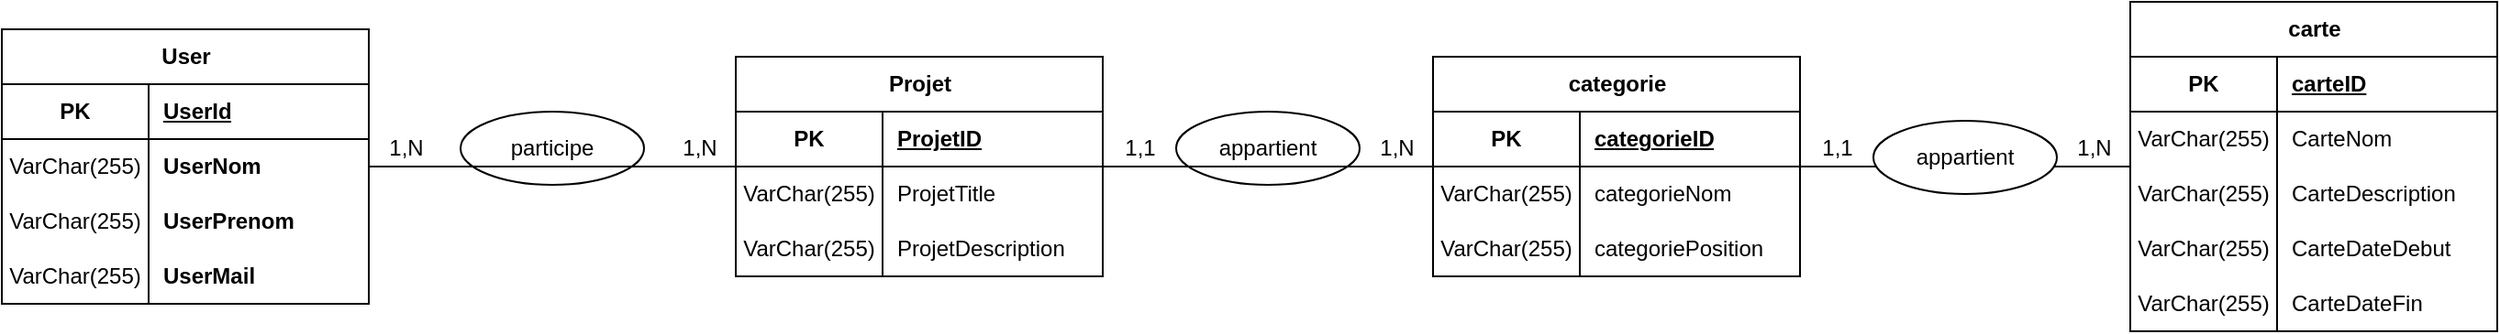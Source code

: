<mxfile version="26.0.11" pages="2">
  <diagram name="MCD" id="Y6FpusG9NkWJfy5_u3Hz">
    <mxGraphModel dx="1364" dy="704" grid="1" gridSize="10" guides="1" tooltips="1" connect="1" arrows="1" fold="1" page="1" pageScale="1" pageWidth="4681" pageHeight="3300" math="0" shadow="0">
      <root>
        <mxCell id="0" />
        <mxCell id="1" parent="0" />
        <mxCell id="7QSzBxoJpreVgZN9SylO-1" value="User" style="shape=table;startSize=30;container=1;collapsible=1;childLayout=tableLayout;fixedRows=1;rowLines=0;fontStyle=1;align=center;resizeLast=1;html=1;" parent="1" vertex="1">
          <mxGeometry x="1840" y="1395" width="200" height="150" as="geometry" />
        </mxCell>
        <mxCell id="7QSzBxoJpreVgZN9SylO-2" value="" style="shape=tableRow;horizontal=0;startSize=0;swimlaneHead=0;swimlaneBody=0;fillColor=none;collapsible=0;dropTarget=0;points=[[0,0.5],[1,0.5]];portConstraint=eastwest;top=0;left=0;right=0;bottom=1;" parent="7QSzBxoJpreVgZN9SylO-1" vertex="1">
          <mxGeometry y="30" width="200" height="30" as="geometry" />
        </mxCell>
        <mxCell id="7QSzBxoJpreVgZN9SylO-3" value="PK" style="shape=partialRectangle;connectable=0;fillColor=none;top=0;left=0;bottom=0;right=0;fontStyle=1;overflow=hidden;whiteSpace=wrap;html=1;" parent="7QSzBxoJpreVgZN9SylO-2" vertex="1">
          <mxGeometry width="80" height="30" as="geometry">
            <mxRectangle width="80" height="30" as="alternateBounds" />
          </mxGeometry>
        </mxCell>
        <mxCell id="7QSzBxoJpreVgZN9SylO-4" value="&lt;span style=&quot;text-align: center; text-wrap-mode: nowrap;&quot;&gt;UserId&lt;/span&gt;" style="shape=partialRectangle;connectable=0;fillColor=none;top=0;left=0;bottom=0;right=0;align=left;spacingLeft=6;fontStyle=5;overflow=hidden;whiteSpace=wrap;html=1;" parent="7QSzBxoJpreVgZN9SylO-2" vertex="1">
          <mxGeometry x="80" width="120" height="30" as="geometry">
            <mxRectangle width="120" height="30" as="alternateBounds" />
          </mxGeometry>
        </mxCell>
        <mxCell id="7QSzBxoJpreVgZN9SylO-5" value="" style="shape=tableRow;horizontal=0;startSize=0;swimlaneHead=0;swimlaneBody=0;fillColor=none;collapsible=0;dropTarget=0;points=[[0,0.5],[1,0.5]];portConstraint=eastwest;top=0;left=0;right=0;bottom=0;" parent="7QSzBxoJpreVgZN9SylO-1" vertex="1">
          <mxGeometry y="60" width="200" height="30" as="geometry" />
        </mxCell>
        <mxCell id="7QSzBxoJpreVgZN9SylO-6" value="VarChar(255)" style="shape=partialRectangle;connectable=0;fillColor=none;top=0;left=0;bottom=0;right=0;editable=1;overflow=hidden;whiteSpace=wrap;html=1;" parent="7QSzBxoJpreVgZN9SylO-5" vertex="1">
          <mxGeometry width="80" height="30" as="geometry">
            <mxRectangle width="80" height="30" as="alternateBounds" />
          </mxGeometry>
        </mxCell>
        <mxCell id="7QSzBxoJpreVgZN9SylO-7" value="&lt;span style=&quot;font-weight: 700; text-align: center; text-wrap-mode: nowrap;&quot;&gt;UserNom&lt;/span&gt;" style="shape=partialRectangle;connectable=0;fillColor=none;top=0;left=0;bottom=0;right=0;align=left;spacingLeft=6;overflow=hidden;whiteSpace=wrap;html=1;" parent="7QSzBxoJpreVgZN9SylO-5" vertex="1">
          <mxGeometry x="80" width="120" height="30" as="geometry">
            <mxRectangle width="120" height="30" as="alternateBounds" />
          </mxGeometry>
        </mxCell>
        <mxCell id="7QSzBxoJpreVgZN9SylO-8" value="" style="shape=tableRow;horizontal=0;startSize=0;swimlaneHead=0;swimlaneBody=0;fillColor=none;collapsible=0;dropTarget=0;points=[[0,0.5],[1,0.5]];portConstraint=eastwest;top=0;left=0;right=0;bottom=0;" parent="7QSzBxoJpreVgZN9SylO-1" vertex="1">
          <mxGeometry y="90" width="200" height="30" as="geometry" />
        </mxCell>
        <mxCell id="7QSzBxoJpreVgZN9SylO-9" value="VarChar(255)" style="shape=partialRectangle;connectable=0;fillColor=none;top=0;left=0;bottom=0;right=0;editable=1;overflow=hidden;whiteSpace=wrap;html=1;" parent="7QSzBxoJpreVgZN9SylO-8" vertex="1">
          <mxGeometry width="80" height="30" as="geometry">
            <mxRectangle width="80" height="30" as="alternateBounds" />
          </mxGeometry>
        </mxCell>
        <mxCell id="7QSzBxoJpreVgZN9SylO-10" value="&lt;span style=&quot;font-weight: 700; text-align: center; text-wrap-mode: nowrap;&quot;&gt;UserPrenom&lt;/span&gt;" style="shape=partialRectangle;connectable=0;fillColor=none;top=0;left=0;bottom=0;right=0;align=left;spacingLeft=6;overflow=hidden;whiteSpace=wrap;html=1;" parent="7QSzBxoJpreVgZN9SylO-8" vertex="1">
          <mxGeometry x="80" width="120" height="30" as="geometry">
            <mxRectangle width="120" height="30" as="alternateBounds" />
          </mxGeometry>
        </mxCell>
        <mxCell id="7QSzBxoJpreVgZN9SylO-11" value="" style="shape=tableRow;horizontal=0;startSize=0;swimlaneHead=0;swimlaneBody=0;fillColor=none;collapsible=0;dropTarget=0;points=[[0,0.5],[1,0.5]];portConstraint=eastwest;top=0;left=0;right=0;bottom=0;" parent="7QSzBxoJpreVgZN9SylO-1" vertex="1">
          <mxGeometry y="120" width="200" height="30" as="geometry" />
        </mxCell>
        <mxCell id="7QSzBxoJpreVgZN9SylO-12" value="VarChar(255)" style="shape=partialRectangle;connectable=0;fillColor=none;top=0;left=0;bottom=0;right=0;editable=1;overflow=hidden;whiteSpace=wrap;html=1;" parent="7QSzBxoJpreVgZN9SylO-11" vertex="1">
          <mxGeometry width="80" height="30" as="geometry">
            <mxRectangle width="80" height="30" as="alternateBounds" />
          </mxGeometry>
        </mxCell>
        <mxCell id="7QSzBxoJpreVgZN9SylO-13" value="&lt;span style=&quot;font-weight: 700; text-align: center; text-wrap-mode: nowrap;&quot;&gt;UserMail&lt;/span&gt;" style="shape=partialRectangle;connectable=0;fillColor=none;top=0;left=0;bottom=0;right=0;align=left;spacingLeft=6;overflow=hidden;whiteSpace=wrap;html=1;" parent="7QSzBxoJpreVgZN9SylO-11" vertex="1">
          <mxGeometry x="80" width="120" height="30" as="geometry">
            <mxRectangle width="120" height="30" as="alternateBounds" />
          </mxGeometry>
        </mxCell>
        <mxCell id="7QSzBxoJpreVgZN9SylO-14" value="Projet" style="shape=table;startSize=30;container=1;collapsible=1;childLayout=tableLayout;fixedRows=1;rowLines=0;fontStyle=1;align=center;resizeLast=1;html=1;" parent="1" vertex="1">
          <mxGeometry x="2240" y="1410" width="200" height="120" as="geometry" />
        </mxCell>
        <mxCell id="7QSzBxoJpreVgZN9SylO-15" value="" style="shape=tableRow;horizontal=0;startSize=0;swimlaneHead=0;swimlaneBody=0;fillColor=none;collapsible=0;dropTarget=0;points=[[0,0.5],[1,0.5]];portConstraint=eastwest;top=0;left=0;right=0;bottom=1;" parent="7QSzBxoJpreVgZN9SylO-14" vertex="1">
          <mxGeometry y="30" width="200" height="30" as="geometry" />
        </mxCell>
        <mxCell id="7QSzBxoJpreVgZN9SylO-16" value="PK" style="shape=partialRectangle;connectable=0;fillColor=none;top=0;left=0;bottom=0;right=0;fontStyle=1;overflow=hidden;whiteSpace=wrap;html=1;" parent="7QSzBxoJpreVgZN9SylO-15" vertex="1">
          <mxGeometry width="80" height="30" as="geometry">
            <mxRectangle width="80" height="30" as="alternateBounds" />
          </mxGeometry>
        </mxCell>
        <mxCell id="7QSzBxoJpreVgZN9SylO-17" value="&lt;span style=&quot;text-align: center; text-wrap-mode: nowrap;&quot;&gt;ProjetID&lt;/span&gt;" style="shape=partialRectangle;connectable=0;fillColor=none;top=0;left=0;bottom=0;right=0;align=left;spacingLeft=6;fontStyle=5;overflow=hidden;whiteSpace=wrap;html=1;" parent="7QSzBxoJpreVgZN9SylO-15" vertex="1">
          <mxGeometry x="80" width="120" height="30" as="geometry">
            <mxRectangle width="120" height="30" as="alternateBounds" />
          </mxGeometry>
        </mxCell>
        <mxCell id="7QSzBxoJpreVgZN9SylO-18" value="" style="shape=tableRow;horizontal=0;startSize=0;swimlaneHead=0;swimlaneBody=0;fillColor=none;collapsible=0;dropTarget=0;points=[[0,0.5],[1,0.5]];portConstraint=eastwest;top=0;left=0;right=0;bottom=0;" parent="7QSzBxoJpreVgZN9SylO-14" vertex="1">
          <mxGeometry y="60" width="200" height="30" as="geometry" />
        </mxCell>
        <mxCell id="7QSzBxoJpreVgZN9SylO-19" value="VarChar(255)" style="shape=partialRectangle;connectable=0;fillColor=none;top=0;left=0;bottom=0;right=0;editable=1;overflow=hidden;whiteSpace=wrap;html=1;" parent="7QSzBxoJpreVgZN9SylO-18" vertex="1">
          <mxGeometry width="80" height="30" as="geometry">
            <mxRectangle width="80" height="30" as="alternateBounds" />
          </mxGeometry>
        </mxCell>
        <mxCell id="7QSzBxoJpreVgZN9SylO-20" value="ProjetTitle" style="shape=partialRectangle;connectable=0;fillColor=none;top=0;left=0;bottom=0;right=0;align=left;spacingLeft=6;overflow=hidden;whiteSpace=wrap;html=1;" parent="7QSzBxoJpreVgZN9SylO-18" vertex="1">
          <mxGeometry x="80" width="120" height="30" as="geometry">
            <mxRectangle width="120" height="30" as="alternateBounds" />
          </mxGeometry>
        </mxCell>
        <mxCell id="7QSzBxoJpreVgZN9SylO-21" value="" style="shape=tableRow;horizontal=0;startSize=0;swimlaneHead=0;swimlaneBody=0;fillColor=none;collapsible=0;dropTarget=0;points=[[0,0.5],[1,0.5]];portConstraint=eastwest;top=0;left=0;right=0;bottom=0;" parent="7QSzBxoJpreVgZN9SylO-14" vertex="1">
          <mxGeometry y="90" width="200" height="30" as="geometry" />
        </mxCell>
        <mxCell id="7QSzBxoJpreVgZN9SylO-22" value="VarChar(255)" style="shape=partialRectangle;connectable=0;fillColor=none;top=0;left=0;bottom=0;right=0;editable=1;overflow=hidden;whiteSpace=wrap;html=1;" parent="7QSzBxoJpreVgZN9SylO-21" vertex="1">
          <mxGeometry width="80" height="30" as="geometry">
            <mxRectangle width="80" height="30" as="alternateBounds" />
          </mxGeometry>
        </mxCell>
        <mxCell id="7QSzBxoJpreVgZN9SylO-23" value="ProjetDescription" style="shape=partialRectangle;connectable=0;fillColor=none;top=0;left=0;bottom=0;right=0;align=left;spacingLeft=6;overflow=hidden;whiteSpace=wrap;html=1;" parent="7QSzBxoJpreVgZN9SylO-21" vertex="1">
          <mxGeometry x="80" width="120" height="30" as="geometry">
            <mxRectangle width="120" height="30" as="alternateBounds" />
          </mxGeometry>
        </mxCell>
        <mxCell id="7QSzBxoJpreVgZN9SylO-27" value="categorie" style="shape=table;startSize=30;container=1;collapsible=1;childLayout=tableLayout;fixedRows=1;rowLines=0;fontStyle=1;align=center;resizeLast=1;html=1;" parent="1" vertex="1">
          <mxGeometry x="2620" y="1410" width="200" height="120" as="geometry" />
        </mxCell>
        <mxCell id="7QSzBxoJpreVgZN9SylO-28" value="" style="shape=tableRow;horizontal=0;startSize=0;swimlaneHead=0;swimlaneBody=0;fillColor=none;collapsible=0;dropTarget=0;points=[[0,0.5],[1,0.5]];portConstraint=eastwest;top=0;left=0;right=0;bottom=1;" parent="7QSzBxoJpreVgZN9SylO-27" vertex="1">
          <mxGeometry y="30" width="200" height="30" as="geometry" />
        </mxCell>
        <mxCell id="7QSzBxoJpreVgZN9SylO-29" value="PK" style="shape=partialRectangle;connectable=0;fillColor=none;top=0;left=0;bottom=0;right=0;fontStyle=1;overflow=hidden;whiteSpace=wrap;html=1;" parent="7QSzBxoJpreVgZN9SylO-28" vertex="1">
          <mxGeometry width="80" height="30" as="geometry">
            <mxRectangle width="80" height="30" as="alternateBounds" />
          </mxGeometry>
        </mxCell>
        <mxCell id="7QSzBxoJpreVgZN9SylO-30" value="categorieID" style="shape=partialRectangle;connectable=0;fillColor=none;top=0;left=0;bottom=0;right=0;align=left;spacingLeft=6;fontStyle=5;overflow=hidden;whiteSpace=wrap;html=1;" parent="7QSzBxoJpreVgZN9SylO-28" vertex="1">
          <mxGeometry x="80" width="120" height="30" as="geometry">
            <mxRectangle width="120" height="30" as="alternateBounds" />
          </mxGeometry>
        </mxCell>
        <mxCell id="7QSzBxoJpreVgZN9SylO-31" value="" style="shape=tableRow;horizontal=0;startSize=0;swimlaneHead=0;swimlaneBody=0;fillColor=none;collapsible=0;dropTarget=0;points=[[0,0.5],[1,0.5]];portConstraint=eastwest;top=0;left=0;right=0;bottom=0;" parent="7QSzBxoJpreVgZN9SylO-27" vertex="1">
          <mxGeometry y="60" width="200" height="30" as="geometry" />
        </mxCell>
        <mxCell id="7QSzBxoJpreVgZN9SylO-32" value="VarChar(255)" style="shape=partialRectangle;connectable=0;fillColor=none;top=0;left=0;bottom=0;right=0;editable=1;overflow=hidden;whiteSpace=wrap;html=1;" parent="7QSzBxoJpreVgZN9SylO-31" vertex="1">
          <mxGeometry width="80" height="30" as="geometry">
            <mxRectangle width="80" height="30" as="alternateBounds" />
          </mxGeometry>
        </mxCell>
        <mxCell id="7QSzBxoJpreVgZN9SylO-33" value="categorieNom" style="shape=partialRectangle;connectable=0;fillColor=none;top=0;left=0;bottom=0;right=0;align=left;spacingLeft=6;overflow=hidden;whiteSpace=wrap;html=1;" parent="7QSzBxoJpreVgZN9SylO-31" vertex="1">
          <mxGeometry x="80" width="120" height="30" as="geometry">
            <mxRectangle width="120" height="30" as="alternateBounds" />
          </mxGeometry>
        </mxCell>
        <mxCell id="7QSzBxoJpreVgZN9SylO-34" value="" style="shape=tableRow;horizontal=0;startSize=0;swimlaneHead=0;swimlaneBody=0;fillColor=none;collapsible=0;dropTarget=0;points=[[0,0.5],[1,0.5]];portConstraint=eastwest;top=0;left=0;right=0;bottom=0;" parent="7QSzBxoJpreVgZN9SylO-27" vertex="1">
          <mxGeometry y="90" width="200" height="30" as="geometry" />
        </mxCell>
        <mxCell id="7QSzBxoJpreVgZN9SylO-35" value="VarChar(255)" style="shape=partialRectangle;connectable=0;fillColor=none;top=0;left=0;bottom=0;right=0;editable=1;overflow=hidden;whiteSpace=wrap;html=1;" parent="7QSzBxoJpreVgZN9SylO-34" vertex="1">
          <mxGeometry width="80" height="30" as="geometry">
            <mxRectangle width="80" height="30" as="alternateBounds" />
          </mxGeometry>
        </mxCell>
        <mxCell id="7QSzBxoJpreVgZN9SylO-36" value="categoriePosition" style="shape=partialRectangle;connectable=0;fillColor=none;top=0;left=0;bottom=0;right=0;align=left;spacingLeft=6;overflow=hidden;whiteSpace=wrap;html=1;" parent="7QSzBxoJpreVgZN9SylO-34" vertex="1">
          <mxGeometry x="80" width="120" height="30" as="geometry">
            <mxRectangle width="120" height="30" as="alternateBounds" />
          </mxGeometry>
        </mxCell>
        <mxCell id="7QSzBxoJpreVgZN9SylO-40" value="carte" style="shape=table;startSize=30;container=1;collapsible=1;childLayout=tableLayout;fixedRows=1;rowLines=0;fontStyle=1;align=center;resizeLast=1;html=1;" parent="1" vertex="1">
          <mxGeometry x="3000" y="1380" width="200" height="180" as="geometry" />
        </mxCell>
        <mxCell id="7QSzBxoJpreVgZN9SylO-41" value="" style="shape=tableRow;horizontal=0;startSize=0;swimlaneHead=0;swimlaneBody=0;fillColor=none;collapsible=0;dropTarget=0;points=[[0,0.5],[1,0.5]];portConstraint=eastwest;top=0;left=0;right=0;bottom=1;" parent="7QSzBxoJpreVgZN9SylO-40" vertex="1">
          <mxGeometry y="30" width="200" height="30" as="geometry" />
        </mxCell>
        <mxCell id="7QSzBxoJpreVgZN9SylO-42" value="PK" style="shape=partialRectangle;connectable=0;fillColor=none;top=0;left=0;bottom=0;right=0;fontStyle=1;overflow=hidden;whiteSpace=wrap;html=1;" parent="7QSzBxoJpreVgZN9SylO-41" vertex="1">
          <mxGeometry width="80" height="30" as="geometry">
            <mxRectangle width="80" height="30" as="alternateBounds" />
          </mxGeometry>
        </mxCell>
        <mxCell id="7QSzBxoJpreVgZN9SylO-43" value="carteID" style="shape=partialRectangle;connectable=0;fillColor=none;top=0;left=0;bottom=0;right=0;align=left;spacingLeft=6;fontStyle=5;overflow=hidden;whiteSpace=wrap;html=1;" parent="7QSzBxoJpreVgZN9SylO-41" vertex="1">
          <mxGeometry x="80" width="120" height="30" as="geometry">
            <mxRectangle width="120" height="30" as="alternateBounds" />
          </mxGeometry>
        </mxCell>
        <mxCell id="7QSzBxoJpreVgZN9SylO-44" value="" style="shape=tableRow;horizontal=0;startSize=0;swimlaneHead=0;swimlaneBody=0;fillColor=none;collapsible=0;dropTarget=0;points=[[0,0.5],[1,0.5]];portConstraint=eastwest;top=0;left=0;right=0;bottom=0;" parent="7QSzBxoJpreVgZN9SylO-40" vertex="1">
          <mxGeometry y="60" width="200" height="30" as="geometry" />
        </mxCell>
        <mxCell id="7QSzBxoJpreVgZN9SylO-45" value="VarChar(255)" style="shape=partialRectangle;connectable=0;fillColor=none;top=0;left=0;bottom=0;right=0;editable=1;overflow=hidden;whiteSpace=wrap;html=1;" parent="7QSzBxoJpreVgZN9SylO-44" vertex="1">
          <mxGeometry width="80" height="30" as="geometry">
            <mxRectangle width="80" height="30" as="alternateBounds" />
          </mxGeometry>
        </mxCell>
        <mxCell id="7QSzBxoJpreVgZN9SylO-46" value="CarteNom" style="shape=partialRectangle;connectable=0;fillColor=none;top=0;left=0;bottom=0;right=0;align=left;spacingLeft=6;overflow=hidden;whiteSpace=wrap;html=1;" parent="7QSzBxoJpreVgZN9SylO-44" vertex="1">
          <mxGeometry x="80" width="120" height="30" as="geometry">
            <mxRectangle width="120" height="30" as="alternateBounds" />
          </mxGeometry>
        </mxCell>
        <mxCell id="7QSzBxoJpreVgZN9SylO-47" value="" style="shape=tableRow;horizontal=0;startSize=0;swimlaneHead=0;swimlaneBody=0;fillColor=none;collapsible=0;dropTarget=0;points=[[0,0.5],[1,0.5]];portConstraint=eastwest;top=0;left=0;right=0;bottom=0;" parent="7QSzBxoJpreVgZN9SylO-40" vertex="1">
          <mxGeometry y="90" width="200" height="30" as="geometry" />
        </mxCell>
        <mxCell id="7QSzBxoJpreVgZN9SylO-48" value="VarChar(255)" style="shape=partialRectangle;connectable=0;fillColor=none;top=0;left=0;bottom=0;right=0;editable=1;overflow=hidden;whiteSpace=wrap;html=1;" parent="7QSzBxoJpreVgZN9SylO-47" vertex="1">
          <mxGeometry width="80" height="30" as="geometry">
            <mxRectangle width="80" height="30" as="alternateBounds" />
          </mxGeometry>
        </mxCell>
        <mxCell id="7QSzBxoJpreVgZN9SylO-49" value="CarteDescription" style="shape=partialRectangle;connectable=0;fillColor=none;top=0;left=0;bottom=0;right=0;align=left;spacingLeft=6;overflow=hidden;whiteSpace=wrap;html=1;" parent="7QSzBxoJpreVgZN9SylO-47" vertex="1">
          <mxGeometry x="80" width="120" height="30" as="geometry">
            <mxRectangle width="120" height="30" as="alternateBounds" />
          </mxGeometry>
        </mxCell>
        <mxCell id="7QSzBxoJpreVgZN9SylO-50" value="" style="shape=tableRow;horizontal=0;startSize=0;swimlaneHead=0;swimlaneBody=0;fillColor=none;collapsible=0;dropTarget=0;points=[[0,0.5],[1,0.5]];portConstraint=eastwest;top=0;left=0;right=0;bottom=0;" parent="7QSzBxoJpreVgZN9SylO-40" vertex="1">
          <mxGeometry y="120" width="200" height="30" as="geometry" />
        </mxCell>
        <mxCell id="7QSzBxoJpreVgZN9SylO-51" value="VarChar(255)" style="shape=partialRectangle;connectable=0;fillColor=none;top=0;left=0;bottom=0;right=0;editable=1;overflow=hidden;whiteSpace=wrap;html=1;" parent="7QSzBxoJpreVgZN9SylO-50" vertex="1">
          <mxGeometry width="80" height="30" as="geometry">
            <mxRectangle width="80" height="30" as="alternateBounds" />
          </mxGeometry>
        </mxCell>
        <mxCell id="7QSzBxoJpreVgZN9SylO-52" value="CarteDateDebut" style="shape=partialRectangle;connectable=0;fillColor=none;top=0;left=0;bottom=0;right=0;align=left;spacingLeft=6;overflow=hidden;whiteSpace=wrap;html=1;" parent="7QSzBxoJpreVgZN9SylO-50" vertex="1">
          <mxGeometry x="80" width="120" height="30" as="geometry">
            <mxRectangle width="120" height="30" as="alternateBounds" />
          </mxGeometry>
        </mxCell>
        <mxCell id="iRo3PAGZ27JLNI1NmOH8-9" style="shape=tableRow;horizontal=0;startSize=0;swimlaneHead=0;swimlaneBody=0;fillColor=none;collapsible=0;dropTarget=0;points=[[0,0.5],[1,0.5]];portConstraint=eastwest;top=0;left=0;right=0;bottom=0;" vertex="1" parent="7QSzBxoJpreVgZN9SylO-40">
          <mxGeometry y="150" width="200" height="30" as="geometry" />
        </mxCell>
        <mxCell id="iRo3PAGZ27JLNI1NmOH8-10" value="VarChar(255)" style="shape=partialRectangle;connectable=0;fillColor=none;top=0;left=0;bottom=0;right=0;editable=1;overflow=hidden;whiteSpace=wrap;html=1;" vertex="1" parent="iRo3PAGZ27JLNI1NmOH8-9">
          <mxGeometry width="80" height="30" as="geometry">
            <mxRectangle width="80" height="30" as="alternateBounds" />
          </mxGeometry>
        </mxCell>
        <mxCell id="iRo3PAGZ27JLNI1NmOH8-11" value="CarteDateFin" style="shape=partialRectangle;connectable=0;fillColor=none;top=0;left=0;bottom=0;right=0;align=left;spacingLeft=6;overflow=hidden;whiteSpace=wrap;html=1;" vertex="1" parent="iRo3PAGZ27JLNI1NmOH8-9">
          <mxGeometry x="80" width="120" height="30" as="geometry">
            <mxRectangle width="120" height="30" as="alternateBounds" />
          </mxGeometry>
        </mxCell>
        <mxCell id="7QSzBxoJpreVgZN9SylO-54" value="participe" style="ellipse;whiteSpace=wrap;html=1;align=center;" parent="1" vertex="1">
          <mxGeometry x="2090" y="1440" width="100" height="40" as="geometry" />
        </mxCell>
        <mxCell id="7QSzBxoJpreVgZN9SylO-70" value="" style="endArrow=none;html=1;rounded=0;" parent="1" source="7QSzBxoJpreVgZN9SylO-1" target="7QSzBxoJpreVgZN9SylO-14" edge="1">
          <mxGeometry relative="1" as="geometry">
            <mxPoint x="1970" y="1665" as="sourcePoint" />
            <mxPoint x="2130" y="1665" as="targetPoint" />
          </mxGeometry>
        </mxCell>
        <mxCell id="7QSzBxoJpreVgZN9SylO-71" value="1,N" style="text;html=1;align=center;verticalAlign=middle;resizable=0;points=[];autosize=1;strokeColor=none;fillColor=none;" parent="1" vertex="1">
          <mxGeometry x="2040" y="1445" width="40" height="30" as="geometry" />
        </mxCell>
        <mxCell id="7QSzBxoJpreVgZN9SylO-72" value="1,N" style="text;html=1;align=center;verticalAlign=middle;resizable=0;points=[];autosize=1;strokeColor=none;fillColor=none;" parent="1" vertex="1">
          <mxGeometry x="2200" y="1445" width="40" height="30" as="geometry" />
        </mxCell>
        <mxCell id="iRo3PAGZ27JLNI1NmOH8-2" value="appartient" style="ellipse;whiteSpace=wrap;html=1;align=center;" vertex="1" parent="1">
          <mxGeometry x="2480" y="1440" width="100" height="40" as="geometry" />
        </mxCell>
        <mxCell id="iRo3PAGZ27JLNI1NmOH8-3" value="" style="endArrow=none;html=1;rounded=0;" edge="1" parent="1" source="7QSzBxoJpreVgZN9SylO-14" target="7QSzBxoJpreVgZN9SylO-27">
          <mxGeometry width="50" height="50" relative="1" as="geometry">
            <mxPoint x="2550" y="1685" as="sourcePoint" />
            <mxPoint x="2600" y="1635" as="targetPoint" />
          </mxGeometry>
        </mxCell>
        <mxCell id="iRo3PAGZ27JLNI1NmOH8-4" value="1,N" style="text;html=1;align=center;verticalAlign=middle;resizable=0;points=[];autosize=1;strokeColor=none;fillColor=none;" vertex="1" parent="1">
          <mxGeometry x="2580" y="1445" width="40" height="30" as="geometry" />
        </mxCell>
        <mxCell id="iRo3PAGZ27JLNI1NmOH8-5" value="1,1" style="text;html=1;align=center;verticalAlign=middle;resizable=0;points=[];autosize=1;strokeColor=none;fillColor=none;" vertex="1" parent="1">
          <mxGeometry x="2440" y="1445" width="40" height="30" as="geometry" />
        </mxCell>
        <mxCell id="iRo3PAGZ27JLNI1NmOH8-8" value="" style="endArrow=none;html=1;rounded=0;" edge="1" parent="1" source="7QSzBxoJpreVgZN9SylO-27" target="7QSzBxoJpreVgZN9SylO-40">
          <mxGeometry width="50" height="50" relative="1" as="geometry">
            <mxPoint x="2850" y="1635" as="sourcePoint" />
            <mxPoint x="2900" y="1585" as="targetPoint" />
          </mxGeometry>
        </mxCell>
        <mxCell id="iRo3PAGZ27JLNI1NmOH8-12" value="appartient" style="ellipse;whiteSpace=wrap;html=1;align=center;" vertex="1" parent="1">
          <mxGeometry x="2860" y="1445" width="100" height="40" as="geometry" />
        </mxCell>
        <mxCell id="iRo3PAGZ27JLNI1NmOH8-13" value="1,1" style="text;html=1;align=center;verticalAlign=middle;resizable=0;points=[];autosize=1;strokeColor=none;fillColor=none;" vertex="1" parent="1">
          <mxGeometry x="2820" y="1445" width="40" height="30" as="geometry" />
        </mxCell>
        <mxCell id="iRo3PAGZ27JLNI1NmOH8-14" value="1,N" style="text;html=1;align=center;verticalAlign=middle;resizable=0;points=[];autosize=1;strokeColor=none;fillColor=none;" vertex="1" parent="1">
          <mxGeometry x="2960" y="1445" width="40" height="30" as="geometry" />
        </mxCell>
      </root>
    </mxGraphModel>
  </diagram>
  <diagram id="bx9E8NlpnvOznUbq6LKK" name="MLD">
    <mxGraphModel dx="1672" dy="739" grid="1" gridSize="10" guides="1" tooltips="1" connect="1" arrows="1" fold="1" page="1" pageScale="1" pageWidth="4681" pageHeight="3300" math="0" shadow="0">
      <root>
        <mxCell id="0" />
        <mxCell id="1" parent="0" />
        <mxCell id="5PwexI7CgOFiZTdiptOf-1" value="User" style="shape=table;startSize=30;container=1;collapsible=1;childLayout=tableLayout;fixedRows=1;rowLines=0;fontStyle=1;align=center;resizeLast=1;html=1;" vertex="1" parent="1">
          <mxGeometry x="1840" y="1395" width="200" height="150" as="geometry" />
        </mxCell>
        <mxCell id="5PwexI7CgOFiZTdiptOf-2" value="" style="shape=tableRow;horizontal=0;startSize=0;swimlaneHead=0;swimlaneBody=0;fillColor=none;collapsible=0;dropTarget=0;points=[[0,0.5],[1,0.5]];portConstraint=eastwest;top=0;left=0;right=0;bottom=1;" vertex="1" parent="5PwexI7CgOFiZTdiptOf-1">
          <mxGeometry y="30" width="200" height="30" as="geometry" />
        </mxCell>
        <mxCell id="5PwexI7CgOFiZTdiptOf-3" value="PK" style="shape=partialRectangle;connectable=0;fillColor=none;top=0;left=0;bottom=0;right=0;fontStyle=1;overflow=hidden;whiteSpace=wrap;html=1;" vertex="1" parent="5PwexI7CgOFiZTdiptOf-2">
          <mxGeometry width="80" height="30" as="geometry">
            <mxRectangle width="80" height="30" as="alternateBounds" />
          </mxGeometry>
        </mxCell>
        <mxCell id="5PwexI7CgOFiZTdiptOf-4" value="&lt;span style=&quot;text-align: center; text-wrap-mode: nowrap;&quot;&gt;UserId&lt;/span&gt;" style="shape=partialRectangle;connectable=0;fillColor=none;top=0;left=0;bottom=0;right=0;align=left;spacingLeft=6;fontStyle=5;overflow=hidden;whiteSpace=wrap;html=1;" vertex="1" parent="5PwexI7CgOFiZTdiptOf-2">
          <mxGeometry x="80" width="120" height="30" as="geometry">
            <mxRectangle width="120" height="30" as="alternateBounds" />
          </mxGeometry>
        </mxCell>
        <mxCell id="5PwexI7CgOFiZTdiptOf-5" value="" style="shape=tableRow;horizontal=0;startSize=0;swimlaneHead=0;swimlaneBody=0;fillColor=none;collapsible=0;dropTarget=0;points=[[0,0.5],[1,0.5]];portConstraint=eastwest;top=0;left=0;right=0;bottom=0;" vertex="1" parent="5PwexI7CgOFiZTdiptOf-1">
          <mxGeometry y="60" width="200" height="30" as="geometry" />
        </mxCell>
        <mxCell id="5PwexI7CgOFiZTdiptOf-6" value="VarChar(255)" style="shape=partialRectangle;connectable=0;fillColor=none;top=0;left=0;bottom=0;right=0;editable=1;overflow=hidden;whiteSpace=wrap;html=1;" vertex="1" parent="5PwexI7CgOFiZTdiptOf-5">
          <mxGeometry width="80" height="30" as="geometry">
            <mxRectangle width="80" height="30" as="alternateBounds" />
          </mxGeometry>
        </mxCell>
        <mxCell id="5PwexI7CgOFiZTdiptOf-7" value="&lt;span style=&quot;font-weight: 700; text-align: center; text-wrap-mode: nowrap;&quot;&gt;UserNom&lt;/span&gt;" style="shape=partialRectangle;connectable=0;fillColor=none;top=0;left=0;bottom=0;right=0;align=left;spacingLeft=6;overflow=hidden;whiteSpace=wrap;html=1;" vertex="1" parent="5PwexI7CgOFiZTdiptOf-5">
          <mxGeometry x="80" width="120" height="30" as="geometry">
            <mxRectangle width="120" height="30" as="alternateBounds" />
          </mxGeometry>
        </mxCell>
        <mxCell id="5PwexI7CgOFiZTdiptOf-8" value="" style="shape=tableRow;horizontal=0;startSize=0;swimlaneHead=0;swimlaneBody=0;fillColor=none;collapsible=0;dropTarget=0;points=[[0,0.5],[1,0.5]];portConstraint=eastwest;top=0;left=0;right=0;bottom=0;" vertex="1" parent="5PwexI7CgOFiZTdiptOf-1">
          <mxGeometry y="90" width="200" height="30" as="geometry" />
        </mxCell>
        <mxCell id="5PwexI7CgOFiZTdiptOf-9" value="VarChar(255)" style="shape=partialRectangle;connectable=0;fillColor=none;top=0;left=0;bottom=0;right=0;editable=1;overflow=hidden;whiteSpace=wrap;html=1;" vertex="1" parent="5PwexI7CgOFiZTdiptOf-8">
          <mxGeometry width="80" height="30" as="geometry">
            <mxRectangle width="80" height="30" as="alternateBounds" />
          </mxGeometry>
        </mxCell>
        <mxCell id="5PwexI7CgOFiZTdiptOf-10" value="&lt;span style=&quot;font-weight: 700; text-align: center; text-wrap-mode: nowrap;&quot;&gt;UserPrenom&lt;/span&gt;" style="shape=partialRectangle;connectable=0;fillColor=none;top=0;left=0;bottom=0;right=0;align=left;spacingLeft=6;overflow=hidden;whiteSpace=wrap;html=1;" vertex="1" parent="5PwexI7CgOFiZTdiptOf-8">
          <mxGeometry x="80" width="120" height="30" as="geometry">
            <mxRectangle width="120" height="30" as="alternateBounds" />
          </mxGeometry>
        </mxCell>
        <mxCell id="5PwexI7CgOFiZTdiptOf-11" value="" style="shape=tableRow;horizontal=0;startSize=0;swimlaneHead=0;swimlaneBody=0;fillColor=none;collapsible=0;dropTarget=0;points=[[0,0.5],[1,0.5]];portConstraint=eastwest;top=0;left=0;right=0;bottom=0;" vertex="1" parent="5PwexI7CgOFiZTdiptOf-1">
          <mxGeometry y="120" width="200" height="30" as="geometry" />
        </mxCell>
        <mxCell id="5PwexI7CgOFiZTdiptOf-12" value="VarChar(255)" style="shape=partialRectangle;connectable=0;fillColor=none;top=0;left=0;bottom=0;right=0;editable=1;overflow=hidden;whiteSpace=wrap;html=1;" vertex="1" parent="5PwexI7CgOFiZTdiptOf-11">
          <mxGeometry width="80" height="30" as="geometry">
            <mxRectangle width="80" height="30" as="alternateBounds" />
          </mxGeometry>
        </mxCell>
        <mxCell id="5PwexI7CgOFiZTdiptOf-13" value="&lt;span style=&quot;font-weight: 700; text-align: center; text-wrap-mode: nowrap;&quot;&gt;UserMail&lt;/span&gt;" style="shape=partialRectangle;connectable=0;fillColor=none;top=0;left=0;bottom=0;right=0;align=left;spacingLeft=6;overflow=hidden;whiteSpace=wrap;html=1;" vertex="1" parent="5PwexI7CgOFiZTdiptOf-11">
          <mxGeometry x="80" width="120" height="30" as="geometry">
            <mxRectangle width="120" height="30" as="alternateBounds" />
          </mxGeometry>
        </mxCell>
        <mxCell id="5PwexI7CgOFiZTdiptOf-14" value="Projet" style="shape=table;startSize=30;container=1;collapsible=1;childLayout=tableLayout;fixedRows=1;rowLines=0;fontStyle=1;align=center;resizeLast=1;html=1;" vertex="1" parent="1">
          <mxGeometry x="2240" y="1410" width="200" height="120" as="geometry" />
        </mxCell>
        <mxCell id="5PwexI7CgOFiZTdiptOf-15" value="" style="shape=tableRow;horizontal=0;startSize=0;swimlaneHead=0;swimlaneBody=0;fillColor=none;collapsible=0;dropTarget=0;points=[[0,0.5],[1,0.5]];portConstraint=eastwest;top=0;left=0;right=0;bottom=1;" vertex="1" parent="5PwexI7CgOFiZTdiptOf-14">
          <mxGeometry y="30" width="200" height="30" as="geometry" />
        </mxCell>
        <mxCell id="5PwexI7CgOFiZTdiptOf-16" value="PK" style="shape=partialRectangle;connectable=0;fillColor=none;top=0;left=0;bottom=0;right=0;fontStyle=1;overflow=hidden;whiteSpace=wrap;html=1;" vertex="1" parent="5PwexI7CgOFiZTdiptOf-15">
          <mxGeometry width="80" height="30" as="geometry">
            <mxRectangle width="80" height="30" as="alternateBounds" />
          </mxGeometry>
        </mxCell>
        <mxCell id="5PwexI7CgOFiZTdiptOf-17" value="&lt;span style=&quot;text-align: center; text-wrap-mode: nowrap;&quot;&gt;ProjetID&lt;/span&gt;" style="shape=partialRectangle;connectable=0;fillColor=none;top=0;left=0;bottom=0;right=0;align=left;spacingLeft=6;fontStyle=5;overflow=hidden;whiteSpace=wrap;html=1;" vertex="1" parent="5PwexI7CgOFiZTdiptOf-15">
          <mxGeometry x="80" width="120" height="30" as="geometry">
            <mxRectangle width="120" height="30" as="alternateBounds" />
          </mxGeometry>
        </mxCell>
        <mxCell id="5PwexI7CgOFiZTdiptOf-18" value="" style="shape=tableRow;horizontal=0;startSize=0;swimlaneHead=0;swimlaneBody=0;fillColor=none;collapsible=0;dropTarget=0;points=[[0,0.5],[1,0.5]];portConstraint=eastwest;top=0;left=0;right=0;bottom=0;" vertex="1" parent="5PwexI7CgOFiZTdiptOf-14">
          <mxGeometry y="60" width="200" height="30" as="geometry" />
        </mxCell>
        <mxCell id="5PwexI7CgOFiZTdiptOf-19" value="VarChar(255)" style="shape=partialRectangle;connectable=0;fillColor=none;top=0;left=0;bottom=0;right=0;editable=1;overflow=hidden;whiteSpace=wrap;html=1;" vertex="1" parent="5PwexI7CgOFiZTdiptOf-18">
          <mxGeometry width="80" height="30" as="geometry">
            <mxRectangle width="80" height="30" as="alternateBounds" />
          </mxGeometry>
        </mxCell>
        <mxCell id="5PwexI7CgOFiZTdiptOf-20" value="ProjetTitle" style="shape=partialRectangle;connectable=0;fillColor=none;top=0;left=0;bottom=0;right=0;align=left;spacingLeft=6;overflow=hidden;whiteSpace=wrap;html=1;" vertex="1" parent="5PwexI7CgOFiZTdiptOf-18">
          <mxGeometry x="80" width="120" height="30" as="geometry">
            <mxRectangle width="120" height="30" as="alternateBounds" />
          </mxGeometry>
        </mxCell>
        <mxCell id="5PwexI7CgOFiZTdiptOf-21" value="" style="shape=tableRow;horizontal=0;startSize=0;swimlaneHead=0;swimlaneBody=0;fillColor=none;collapsible=0;dropTarget=0;points=[[0,0.5],[1,0.5]];portConstraint=eastwest;top=0;left=0;right=0;bottom=0;" vertex="1" parent="5PwexI7CgOFiZTdiptOf-14">
          <mxGeometry y="90" width="200" height="30" as="geometry" />
        </mxCell>
        <mxCell id="5PwexI7CgOFiZTdiptOf-22" value="VarChar(255)" style="shape=partialRectangle;connectable=0;fillColor=none;top=0;left=0;bottom=0;right=0;editable=1;overflow=hidden;whiteSpace=wrap;html=1;" vertex="1" parent="5PwexI7CgOFiZTdiptOf-21">
          <mxGeometry width="80" height="30" as="geometry">
            <mxRectangle width="80" height="30" as="alternateBounds" />
          </mxGeometry>
        </mxCell>
        <mxCell id="5PwexI7CgOFiZTdiptOf-23" value="ProjetDescription" style="shape=partialRectangle;connectable=0;fillColor=none;top=0;left=0;bottom=0;right=0;align=left;spacingLeft=6;overflow=hidden;whiteSpace=wrap;html=1;" vertex="1" parent="5PwexI7CgOFiZTdiptOf-21">
          <mxGeometry x="80" width="120" height="30" as="geometry">
            <mxRectangle width="120" height="30" as="alternateBounds" />
          </mxGeometry>
        </mxCell>
        <mxCell id="5PwexI7CgOFiZTdiptOf-24" value="categorie" style="shape=table;startSize=30;container=1;collapsible=1;childLayout=tableLayout;fixedRows=1;rowLines=0;fontStyle=1;align=center;resizeLast=1;html=1;" vertex="1" parent="1">
          <mxGeometry x="2620" y="1410" width="200" height="120" as="geometry" />
        </mxCell>
        <mxCell id="5PwexI7CgOFiZTdiptOf-25" value="" style="shape=tableRow;horizontal=0;startSize=0;swimlaneHead=0;swimlaneBody=0;fillColor=none;collapsible=0;dropTarget=0;points=[[0,0.5],[1,0.5]];portConstraint=eastwest;top=0;left=0;right=0;bottom=1;" vertex="1" parent="5PwexI7CgOFiZTdiptOf-24">
          <mxGeometry y="30" width="200" height="30" as="geometry" />
        </mxCell>
        <mxCell id="5PwexI7CgOFiZTdiptOf-26" value="PK" style="shape=partialRectangle;connectable=0;fillColor=none;top=0;left=0;bottom=0;right=0;fontStyle=1;overflow=hidden;whiteSpace=wrap;html=1;" vertex="1" parent="5PwexI7CgOFiZTdiptOf-25">
          <mxGeometry width="80" height="30" as="geometry">
            <mxRectangle width="80" height="30" as="alternateBounds" />
          </mxGeometry>
        </mxCell>
        <mxCell id="5PwexI7CgOFiZTdiptOf-27" value="categorieID" style="shape=partialRectangle;connectable=0;fillColor=none;top=0;left=0;bottom=0;right=0;align=left;spacingLeft=6;fontStyle=5;overflow=hidden;whiteSpace=wrap;html=1;" vertex="1" parent="5PwexI7CgOFiZTdiptOf-25">
          <mxGeometry x="80" width="120" height="30" as="geometry">
            <mxRectangle width="120" height="30" as="alternateBounds" />
          </mxGeometry>
        </mxCell>
        <mxCell id="5PwexI7CgOFiZTdiptOf-28" value="" style="shape=tableRow;horizontal=0;startSize=0;swimlaneHead=0;swimlaneBody=0;fillColor=none;collapsible=0;dropTarget=0;points=[[0,0.5],[1,0.5]];portConstraint=eastwest;top=0;left=0;right=0;bottom=0;" vertex="1" parent="5PwexI7CgOFiZTdiptOf-24">
          <mxGeometry y="60" width="200" height="30" as="geometry" />
        </mxCell>
        <mxCell id="5PwexI7CgOFiZTdiptOf-29" value="VarChar(255)" style="shape=partialRectangle;connectable=0;fillColor=none;top=0;left=0;bottom=0;right=0;editable=1;overflow=hidden;whiteSpace=wrap;html=1;" vertex="1" parent="5PwexI7CgOFiZTdiptOf-28">
          <mxGeometry width="80" height="30" as="geometry">
            <mxRectangle width="80" height="30" as="alternateBounds" />
          </mxGeometry>
        </mxCell>
        <mxCell id="5PwexI7CgOFiZTdiptOf-30" value="categorieNom" style="shape=partialRectangle;connectable=0;fillColor=none;top=0;left=0;bottom=0;right=0;align=left;spacingLeft=6;overflow=hidden;whiteSpace=wrap;html=1;" vertex="1" parent="5PwexI7CgOFiZTdiptOf-28">
          <mxGeometry x="80" width="120" height="30" as="geometry">
            <mxRectangle width="120" height="30" as="alternateBounds" />
          </mxGeometry>
        </mxCell>
        <mxCell id="5PwexI7CgOFiZTdiptOf-31" value="" style="shape=tableRow;horizontal=0;startSize=0;swimlaneHead=0;swimlaneBody=0;fillColor=none;collapsible=0;dropTarget=0;points=[[0,0.5],[1,0.5]];portConstraint=eastwest;top=0;left=0;right=0;bottom=0;" vertex="1" parent="5PwexI7CgOFiZTdiptOf-24">
          <mxGeometry y="90" width="200" height="30" as="geometry" />
        </mxCell>
        <mxCell id="5PwexI7CgOFiZTdiptOf-32" value="VarChar(255)" style="shape=partialRectangle;connectable=0;fillColor=none;top=0;left=0;bottom=0;right=0;editable=1;overflow=hidden;whiteSpace=wrap;html=1;" vertex="1" parent="5PwexI7CgOFiZTdiptOf-31">
          <mxGeometry width="80" height="30" as="geometry">
            <mxRectangle width="80" height="30" as="alternateBounds" />
          </mxGeometry>
        </mxCell>
        <mxCell id="5PwexI7CgOFiZTdiptOf-33" value="categoriePosition" style="shape=partialRectangle;connectable=0;fillColor=none;top=0;left=0;bottom=0;right=0;align=left;spacingLeft=6;overflow=hidden;whiteSpace=wrap;html=1;" vertex="1" parent="5PwexI7CgOFiZTdiptOf-31">
          <mxGeometry x="80" width="120" height="30" as="geometry">
            <mxRectangle width="120" height="30" as="alternateBounds" />
          </mxGeometry>
        </mxCell>
        <mxCell id="5PwexI7CgOFiZTdiptOf-34" value="carte" style="shape=table;startSize=30;container=1;collapsible=1;childLayout=tableLayout;fixedRows=1;rowLines=0;fontStyle=1;align=center;resizeLast=1;html=1;" vertex="1" parent="1">
          <mxGeometry x="3000" y="1380" width="200" height="180" as="geometry" />
        </mxCell>
        <mxCell id="5PwexI7CgOFiZTdiptOf-35" value="" style="shape=tableRow;horizontal=0;startSize=0;swimlaneHead=0;swimlaneBody=0;fillColor=none;collapsible=0;dropTarget=0;points=[[0,0.5],[1,0.5]];portConstraint=eastwest;top=0;left=0;right=0;bottom=1;" vertex="1" parent="5PwexI7CgOFiZTdiptOf-34">
          <mxGeometry y="30" width="200" height="30" as="geometry" />
        </mxCell>
        <mxCell id="5PwexI7CgOFiZTdiptOf-36" value="PK" style="shape=partialRectangle;connectable=0;fillColor=none;top=0;left=0;bottom=0;right=0;fontStyle=1;overflow=hidden;whiteSpace=wrap;html=1;" vertex="1" parent="5PwexI7CgOFiZTdiptOf-35">
          <mxGeometry width="80" height="30" as="geometry">
            <mxRectangle width="80" height="30" as="alternateBounds" />
          </mxGeometry>
        </mxCell>
        <mxCell id="5PwexI7CgOFiZTdiptOf-37" value="carteID" style="shape=partialRectangle;connectable=0;fillColor=none;top=0;left=0;bottom=0;right=0;align=left;spacingLeft=6;fontStyle=5;overflow=hidden;whiteSpace=wrap;html=1;" vertex="1" parent="5PwexI7CgOFiZTdiptOf-35">
          <mxGeometry x="80" width="120" height="30" as="geometry">
            <mxRectangle width="120" height="30" as="alternateBounds" />
          </mxGeometry>
        </mxCell>
        <mxCell id="5PwexI7CgOFiZTdiptOf-38" value="" style="shape=tableRow;horizontal=0;startSize=0;swimlaneHead=0;swimlaneBody=0;fillColor=none;collapsible=0;dropTarget=0;points=[[0,0.5],[1,0.5]];portConstraint=eastwest;top=0;left=0;right=0;bottom=0;" vertex="1" parent="5PwexI7CgOFiZTdiptOf-34">
          <mxGeometry y="60" width="200" height="30" as="geometry" />
        </mxCell>
        <mxCell id="5PwexI7CgOFiZTdiptOf-39" value="VarChar(255)" style="shape=partialRectangle;connectable=0;fillColor=none;top=0;left=0;bottom=0;right=0;editable=1;overflow=hidden;whiteSpace=wrap;html=1;" vertex="1" parent="5PwexI7CgOFiZTdiptOf-38">
          <mxGeometry width="80" height="30" as="geometry">
            <mxRectangle width="80" height="30" as="alternateBounds" />
          </mxGeometry>
        </mxCell>
        <mxCell id="5PwexI7CgOFiZTdiptOf-40" value="CarteNom" style="shape=partialRectangle;connectable=0;fillColor=none;top=0;left=0;bottom=0;right=0;align=left;spacingLeft=6;overflow=hidden;whiteSpace=wrap;html=1;" vertex="1" parent="5PwexI7CgOFiZTdiptOf-38">
          <mxGeometry x="80" width="120" height="30" as="geometry">
            <mxRectangle width="120" height="30" as="alternateBounds" />
          </mxGeometry>
        </mxCell>
        <mxCell id="5PwexI7CgOFiZTdiptOf-41" value="" style="shape=tableRow;horizontal=0;startSize=0;swimlaneHead=0;swimlaneBody=0;fillColor=none;collapsible=0;dropTarget=0;points=[[0,0.5],[1,0.5]];portConstraint=eastwest;top=0;left=0;right=0;bottom=0;" vertex="1" parent="5PwexI7CgOFiZTdiptOf-34">
          <mxGeometry y="90" width="200" height="30" as="geometry" />
        </mxCell>
        <mxCell id="5PwexI7CgOFiZTdiptOf-42" value="VarChar(255)" style="shape=partialRectangle;connectable=0;fillColor=none;top=0;left=0;bottom=0;right=0;editable=1;overflow=hidden;whiteSpace=wrap;html=1;" vertex="1" parent="5PwexI7CgOFiZTdiptOf-41">
          <mxGeometry width="80" height="30" as="geometry">
            <mxRectangle width="80" height="30" as="alternateBounds" />
          </mxGeometry>
        </mxCell>
        <mxCell id="5PwexI7CgOFiZTdiptOf-43" value="CarteDescription" style="shape=partialRectangle;connectable=0;fillColor=none;top=0;left=0;bottom=0;right=0;align=left;spacingLeft=6;overflow=hidden;whiteSpace=wrap;html=1;" vertex="1" parent="5PwexI7CgOFiZTdiptOf-41">
          <mxGeometry x="80" width="120" height="30" as="geometry">
            <mxRectangle width="120" height="30" as="alternateBounds" />
          </mxGeometry>
        </mxCell>
        <mxCell id="5PwexI7CgOFiZTdiptOf-44" value="" style="shape=tableRow;horizontal=0;startSize=0;swimlaneHead=0;swimlaneBody=0;fillColor=none;collapsible=0;dropTarget=0;points=[[0,0.5],[1,0.5]];portConstraint=eastwest;top=0;left=0;right=0;bottom=0;" vertex="1" parent="5PwexI7CgOFiZTdiptOf-34">
          <mxGeometry y="120" width="200" height="30" as="geometry" />
        </mxCell>
        <mxCell id="5PwexI7CgOFiZTdiptOf-45" value="VarChar(255)" style="shape=partialRectangle;connectable=0;fillColor=none;top=0;left=0;bottom=0;right=0;editable=1;overflow=hidden;whiteSpace=wrap;html=1;" vertex="1" parent="5PwexI7CgOFiZTdiptOf-44">
          <mxGeometry width="80" height="30" as="geometry">
            <mxRectangle width="80" height="30" as="alternateBounds" />
          </mxGeometry>
        </mxCell>
        <mxCell id="5PwexI7CgOFiZTdiptOf-46" value="CarteDateDebut" style="shape=partialRectangle;connectable=0;fillColor=none;top=0;left=0;bottom=0;right=0;align=left;spacingLeft=6;overflow=hidden;whiteSpace=wrap;html=1;" vertex="1" parent="5PwexI7CgOFiZTdiptOf-44">
          <mxGeometry x="80" width="120" height="30" as="geometry">
            <mxRectangle width="120" height="30" as="alternateBounds" />
          </mxGeometry>
        </mxCell>
        <mxCell id="5PwexI7CgOFiZTdiptOf-47" style="shape=tableRow;horizontal=0;startSize=0;swimlaneHead=0;swimlaneBody=0;fillColor=none;collapsible=0;dropTarget=0;points=[[0,0.5],[1,0.5]];portConstraint=eastwest;top=0;left=0;right=0;bottom=0;" vertex="1" parent="5PwexI7CgOFiZTdiptOf-34">
          <mxGeometry y="150" width="200" height="30" as="geometry" />
        </mxCell>
        <mxCell id="5PwexI7CgOFiZTdiptOf-48" value="VarChar(255)" style="shape=partialRectangle;connectable=0;fillColor=none;top=0;left=0;bottom=0;right=0;editable=1;overflow=hidden;whiteSpace=wrap;html=1;" vertex="1" parent="5PwexI7CgOFiZTdiptOf-47">
          <mxGeometry width="80" height="30" as="geometry">
            <mxRectangle width="80" height="30" as="alternateBounds" />
          </mxGeometry>
        </mxCell>
        <mxCell id="5PwexI7CgOFiZTdiptOf-49" value="CarteDateFin" style="shape=partialRectangle;connectable=0;fillColor=none;top=0;left=0;bottom=0;right=0;align=left;spacingLeft=6;overflow=hidden;whiteSpace=wrap;html=1;" vertex="1" parent="5PwexI7CgOFiZTdiptOf-47">
          <mxGeometry x="80" width="120" height="30" as="geometry">
            <mxRectangle width="120" height="30" as="alternateBounds" />
          </mxGeometry>
        </mxCell>
        <mxCell id="5PwexI7CgOFiZTdiptOf-50" value="participe" style="ellipse;whiteSpace=wrap;html=1;align=center;" vertex="1" parent="1">
          <mxGeometry x="2090" y="1440" width="100" height="40" as="geometry" />
        </mxCell>
        <mxCell id="5PwexI7CgOFiZTdiptOf-51" value="" style="endArrow=none;html=1;rounded=0;" edge="1" parent="1" source="5PwexI7CgOFiZTdiptOf-1" target="5PwexI7CgOFiZTdiptOf-14">
          <mxGeometry relative="1" as="geometry">
            <mxPoint x="1970" y="1665" as="sourcePoint" />
            <mxPoint x="2130" y="1665" as="targetPoint" />
          </mxGeometry>
        </mxCell>
        <mxCell id="5PwexI7CgOFiZTdiptOf-52" value="1,N" style="text;html=1;align=center;verticalAlign=middle;resizable=0;points=[];autosize=1;strokeColor=none;fillColor=none;" vertex="1" parent="1">
          <mxGeometry x="2040" y="1445" width="40" height="30" as="geometry" />
        </mxCell>
        <mxCell id="5PwexI7CgOFiZTdiptOf-53" value="1,N" style="text;html=1;align=center;verticalAlign=middle;resizable=0;points=[];autosize=1;strokeColor=none;fillColor=none;" vertex="1" parent="1">
          <mxGeometry x="2200" y="1445" width="40" height="30" as="geometry" />
        </mxCell>
        <mxCell id="5PwexI7CgOFiZTdiptOf-54" value="appartient" style="ellipse;whiteSpace=wrap;html=1;align=center;" vertex="1" parent="1">
          <mxGeometry x="2480" y="1440" width="100" height="40" as="geometry" />
        </mxCell>
        <mxCell id="5PwexI7CgOFiZTdiptOf-55" value="" style="endArrow=none;html=1;rounded=0;" edge="1" parent="1" source="5PwexI7CgOFiZTdiptOf-14" target="5PwexI7CgOFiZTdiptOf-24">
          <mxGeometry width="50" height="50" relative="1" as="geometry">
            <mxPoint x="2550" y="1685" as="sourcePoint" />
            <mxPoint x="2600" y="1635" as="targetPoint" />
          </mxGeometry>
        </mxCell>
        <mxCell id="5PwexI7CgOFiZTdiptOf-56" value="1,N" style="text;html=1;align=center;verticalAlign=middle;resizable=0;points=[];autosize=1;strokeColor=none;fillColor=none;" vertex="1" parent="1">
          <mxGeometry x="2580" y="1445" width="40" height="30" as="geometry" />
        </mxCell>
        <mxCell id="5PwexI7CgOFiZTdiptOf-57" value="1,1" style="text;html=1;align=center;verticalAlign=middle;resizable=0;points=[];autosize=1;strokeColor=none;fillColor=none;" vertex="1" parent="1">
          <mxGeometry x="2440" y="1445" width="40" height="30" as="geometry" />
        </mxCell>
        <mxCell id="5PwexI7CgOFiZTdiptOf-58" value="" style="endArrow=none;html=1;rounded=0;" edge="1" parent="1" source="5PwexI7CgOFiZTdiptOf-24" target="5PwexI7CgOFiZTdiptOf-34">
          <mxGeometry width="50" height="50" relative="1" as="geometry">
            <mxPoint x="2850" y="1635" as="sourcePoint" />
            <mxPoint x="2900" y="1585" as="targetPoint" />
          </mxGeometry>
        </mxCell>
        <mxCell id="5PwexI7CgOFiZTdiptOf-59" value="appartient" style="ellipse;whiteSpace=wrap;html=1;align=center;" vertex="1" parent="1">
          <mxGeometry x="2860" y="1445" width="100" height="40" as="geometry" />
        </mxCell>
        <mxCell id="5PwexI7CgOFiZTdiptOf-60" value="1,1" style="text;html=1;align=center;verticalAlign=middle;resizable=0;points=[];autosize=1;strokeColor=none;fillColor=none;" vertex="1" parent="1">
          <mxGeometry x="2820" y="1445" width="40" height="30" as="geometry" />
        </mxCell>
        <mxCell id="5PwexI7CgOFiZTdiptOf-61" value="1,N" style="text;html=1;align=center;verticalAlign=middle;resizable=0;points=[];autosize=1;strokeColor=none;fillColor=none;" vertex="1" parent="1">
          <mxGeometry x="2960" y="1445" width="40" height="30" as="geometry" />
        </mxCell>
      </root>
    </mxGraphModel>
  </diagram>
</mxfile>
